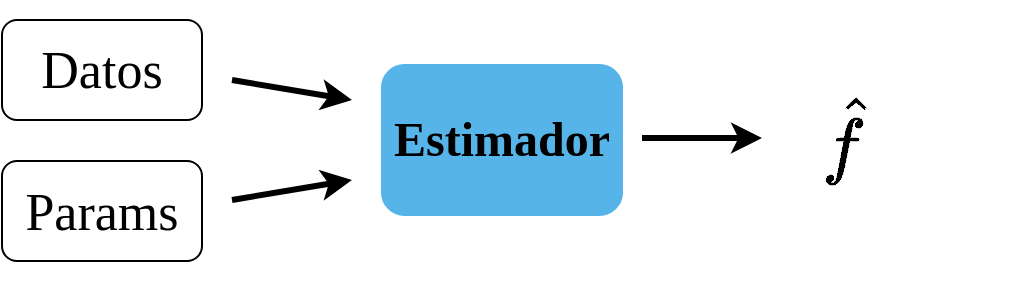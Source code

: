 <mxfile version="12.3.3" type="device" pages="1"><diagram id="N_8Gz0AcgbSZO1s90oD6" name="Page-1"><mxGraphModel dx="868" dy="482" grid="0" gridSize="10" guides="1" tooltips="1" connect="1" arrows="1" fold="1" page="1" pageScale="1" pageWidth="850" pageHeight="1100" math="1" shadow="0" extFonts="Fira Sans^https://fonts.googleapis.com/css?family=Fira+Sans"><root><mxCell id="0"/><mxCell id="1" parent="0"/><mxCell id="ndp5rjo8Npkt-JIoR_eH-1" value="&lt;h4&gt;&lt;font style=&quot;font-size: 26px ; font-weight: normal&quot;&gt;Params&lt;/font&gt;&lt;/h4&gt;" style="rounded=1;whiteSpace=wrap;html=1;fontFamily=Fira Sans;FType=g;gradientColor=none;" vertex="1" parent="1"><mxGeometry x="150" y="170.5" width="100" height="50" as="geometry"/></mxCell><mxCell id="ndp5rjo8Npkt-JIoR_eH-5" value="&lt;h4&gt;&lt;font face=&quot;Fira Sans&quot; style=&quot;font-size: 24px&quot;&gt;Estimador&lt;/font&gt;&lt;/h4&gt;" style="rounded=1;whiteSpace=wrap;html=1;fillColor=#56B4E9;strokeColor=#56B4E9;gradientColor=none;" vertex="1" parent="1"><mxGeometry x="340" y="122.5" width="120" height="75" as="geometry"/></mxCell><mxCell id="ndp5rjo8Npkt-JIoR_eH-6" value="" style="endArrow=classic;html=1;strokeWidth=3;" edge="1" parent="1"><mxGeometry width="50" height="50" relative="1" as="geometry"><mxPoint x="265" y="130" as="sourcePoint"/><mxPoint x="325" y="140" as="targetPoint"/></mxGeometry></mxCell><mxCell id="ndp5rjo8Npkt-JIoR_eH-7" value="" style="endArrow=classic;html=1;strokeWidth=3;" edge="1" parent="1"><mxGeometry width="50" height="50" relative="1" as="geometry"><mxPoint x="470" y="159" as="sourcePoint"/><mxPoint x="530" y="159" as="targetPoint"/></mxGeometry></mxCell><mxCell id="ndp5rjo8Npkt-JIoR_eH-8" value="&lt;h4&gt;&lt;font style=&quot;font-size: 26px ; font-weight: normal&quot;&gt;Datos&lt;/font&gt;&lt;/h4&gt;" style="rounded=1;whiteSpace=wrap;html=1;fontFamily=Fira Sans;FType=g;gradientColor=none;" vertex="1" parent="1"><mxGeometry x="150" y="100" width="100" height="50" as="geometry"/></mxCell><mxCell id="ndp5rjo8Npkt-JIoR_eH-11" value="" style="endArrow=classic;html=1;strokeWidth=3;shadow=0;rounded=1;" edge="1" parent="1"><mxGeometry width="50" height="50" relative="1" as="geometry"><mxPoint x="265" y="190" as="sourcePoint"/><mxPoint x="325" y="180" as="targetPoint"/></mxGeometry></mxCell><mxCell id="ndp5rjo8Npkt-JIoR_eH-12" value="&lt;h4 style=&quot;font-size: 36px;&quot;&gt;&lt;font face=&quot;Fira Sans&quot; style=&quot;font-size: 36px;&quot;&gt;&lt;span style=&quot;font-size: 36px;&quot;&gt;$$\hat{f}$$&lt;/span&gt;&lt;/font&gt;&lt;/h4&gt;" style="text;html=1;strokeColor=none;fillColor=none;align=center;verticalAlign=middle;whiteSpace=wrap;rounded=0;fontSize=36;" vertex="1" parent="1"><mxGeometry x="520" y="130" width="100" height="60" as="geometry"/></mxCell></root></mxGraphModel></diagram></mxfile>